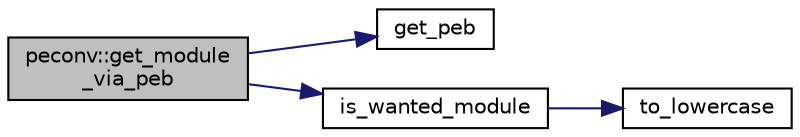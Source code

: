 digraph "peconv::get_module_via_peb"
{
 // LATEX_PDF_SIZE
  edge [fontname="Helvetica",fontsize="10",labelfontname="Helvetica",labelfontsize="10"];
  node [fontname="Helvetica",fontsize="10",shape=record];
  rankdir="LR";
  Node1 [label="peconv::get_module\l_via_peb",height=0.2,width=0.4,color="black", fillcolor="grey75", style="filled", fontcolor="black",tooltip=" "];
  Node1 -> Node2 [color="midnightblue",fontsize="10",style="solid",fontname="Helvetica"];
  Node2 [label="get_peb",height=0.2,width=0.4,color="black", fillcolor="white", style="filled",URL="$peb__lookup_8cpp.html#a7f86e7558b841ac9e5a6374758a3f71c",tooltip=" "];
  Node1 -> Node3 [color="midnightblue",fontsize="10",style="solid",fontname="Helvetica"];
  Node3 [label="is_wanted_module",height=0.2,width=0.4,color="black", fillcolor="white", style="filled",URL="$peb__lookup_8cpp.html#a0ced3a8c81ab02e70578ea1d1ee70e6b",tooltip=" "];
  Node3 -> Node4 [color="midnightblue",fontsize="10",style="solid",fontname="Helvetica"];
  Node4 [label="to_lowercase",height=0.2,width=0.4,color="black", fillcolor="white", style="filled",URL="$peb__lookup_8cpp.html#aef56d6318074c8c7b7bf2cd5ad2ee649",tooltip=" "];
}

